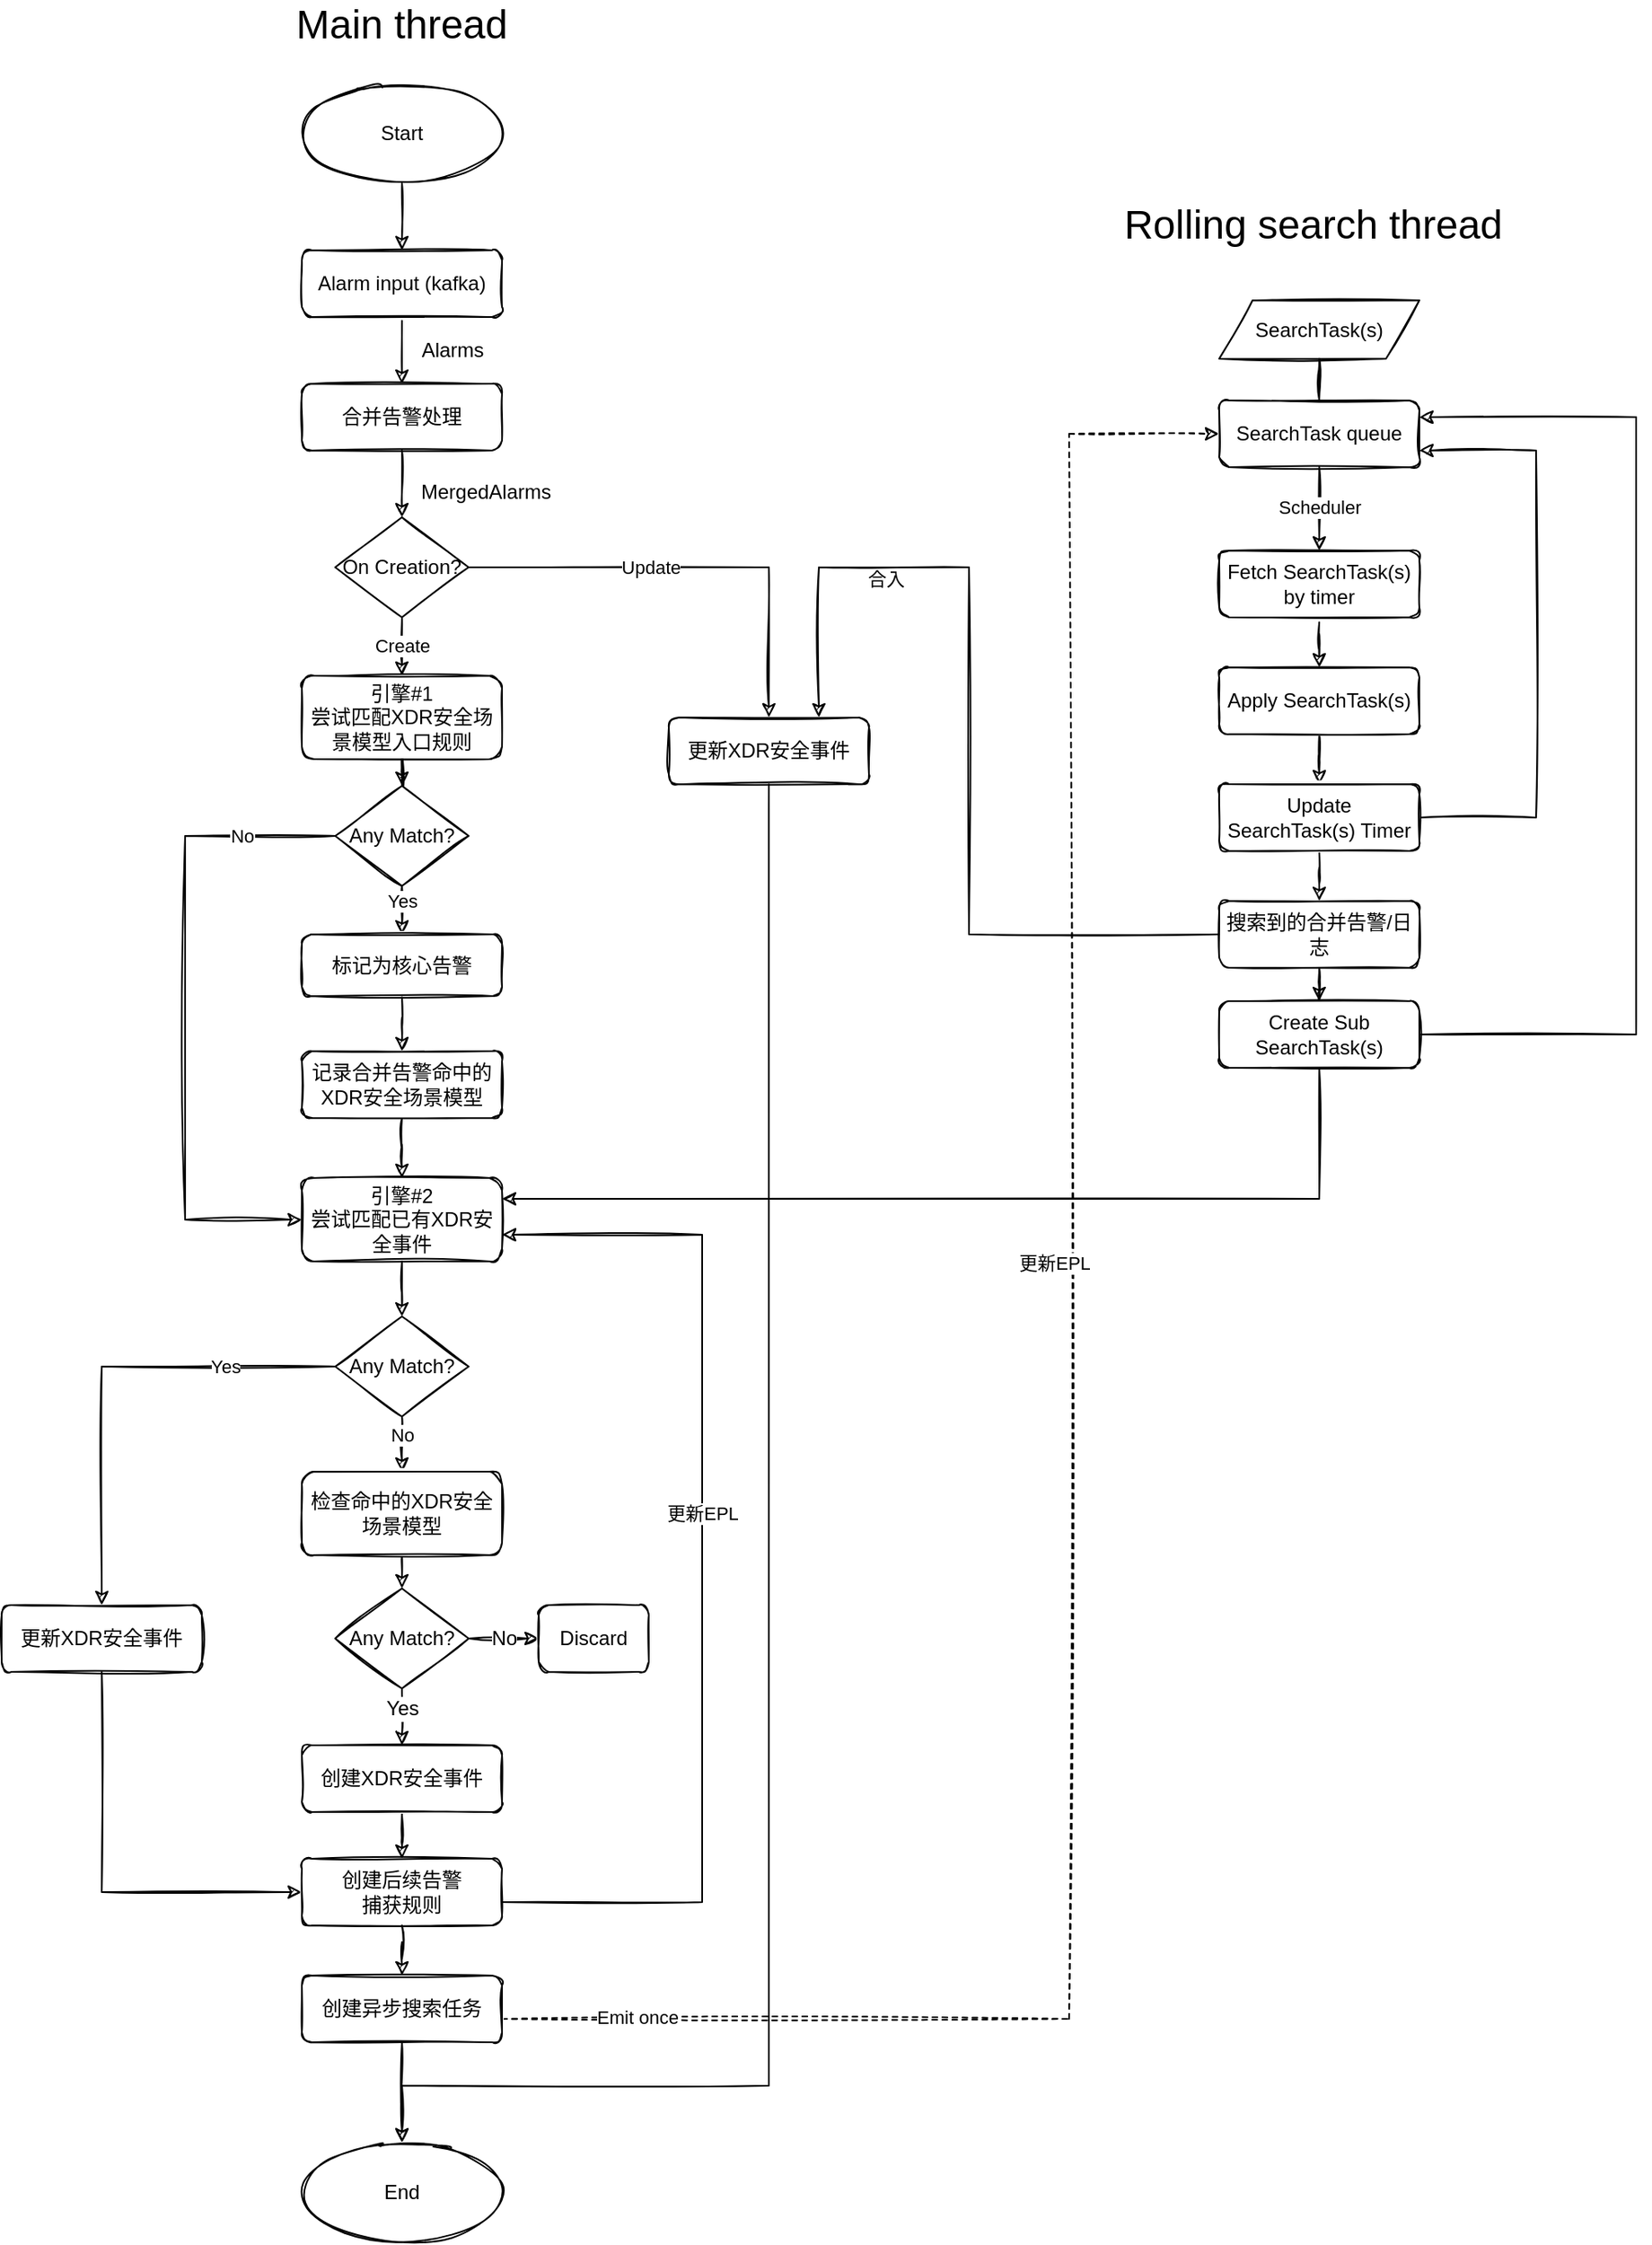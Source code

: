 <mxfile version="20.1.1" type="github">
  <diagram id="C5RBs43oDa-KdzZeNtuy" name="Page-1">
    <mxGraphModel dx="855" dy="1714" grid="1" gridSize="10" guides="1" tooltips="1" connect="1" arrows="1" fold="1" page="1" pageScale="1" pageWidth="827" pageHeight="1169" math="0" shadow="0">
      <root>
        <mxCell id="WIyWlLk6GJQsqaUBKTNV-0" />
        <mxCell id="WIyWlLk6GJQsqaUBKTNV-1" parent="WIyWlLk6GJQsqaUBKTNV-0" />
        <mxCell id="nPrQg0g38Dgxvw3ITCfk-0" value="" style="edgeStyle=orthogonalEdgeStyle;rounded=0;orthogonalLoop=1;jettySize=auto;html=1;sketch=1;" parent="WIyWlLk6GJQsqaUBKTNV-1" source="nPrQg0g38Dgxvw3ITCfk-1" target="nPrQg0g38Dgxvw3ITCfk-3" edge="1">
          <mxGeometry relative="1" as="geometry" />
        </mxCell>
        <mxCell id="nPrQg0g38Dgxvw3ITCfk-1" value="Alarm input (kafka)" style="rounded=1;whiteSpace=wrap;html=1;fontSize=12;glass=0;strokeWidth=1;shadow=0;sketch=1;" parent="WIyWlLk6GJQsqaUBKTNV-1" vertex="1">
          <mxGeometry x="310" y="80" width="120" height="40" as="geometry" />
        </mxCell>
        <mxCell id="nPrQg0g38Dgxvw3ITCfk-2" value="" style="edgeStyle=orthogonalEdgeStyle;rounded=0;orthogonalLoop=1;jettySize=auto;html=1;sketch=1;" parent="WIyWlLk6GJQsqaUBKTNV-1" source="nPrQg0g38Dgxvw3ITCfk-3" target="nPrQg0g38Dgxvw3ITCfk-11" edge="1">
          <mxGeometry relative="1" as="geometry" />
        </mxCell>
        <mxCell id="nPrQg0g38Dgxvw3ITCfk-3" value="合并告警处理" style="rounded=1;whiteSpace=wrap;html=1;fontSize=12;glass=0;strokeWidth=1;shadow=0;sketch=1;" parent="WIyWlLk6GJQsqaUBKTNV-1" vertex="1">
          <mxGeometry x="310" y="160" width="120" height="40" as="geometry" />
        </mxCell>
        <mxCell id="nPrQg0g38Dgxvw3ITCfk-4" value="Alarms" style="text;html=1;align=center;verticalAlign=middle;resizable=0;points=[];autosize=1;strokeColor=none;fillColor=none;sketch=1;" parent="WIyWlLk6GJQsqaUBKTNV-1" vertex="1">
          <mxGeometry x="370" y="125" width="60" height="30" as="geometry" />
        </mxCell>
        <mxCell id="nPrQg0g38Dgxvw3ITCfk-7" value="" style="edgeStyle=orthogonalEdgeStyle;rounded=0;orthogonalLoop=1;jettySize=auto;html=1;sketch=1;" parent="WIyWlLk6GJQsqaUBKTNV-1" source="nPrQg0g38Dgxvw3ITCfk-11" target="RQOKvc79yT3smewqRkZd-8" edge="1">
          <mxGeometry relative="1" as="geometry">
            <mxPoint x="370" y="360" as="targetPoint" />
          </mxGeometry>
        </mxCell>
        <mxCell id="nPrQg0g38Dgxvw3ITCfk-8" value="Create" style="edgeLabel;html=1;align=center;verticalAlign=middle;resizable=0;points=[];sketch=1;" parent="nPrQg0g38Dgxvw3ITCfk-7" vertex="1" connectable="0">
          <mxGeometry x="-0.242" relative="1" as="geometry">
            <mxPoint as="offset" />
          </mxGeometry>
        </mxCell>
        <mxCell id="nPrQg0g38Dgxvw3ITCfk-9" style="edgeStyle=orthogonalEdgeStyle;rounded=0;orthogonalLoop=1;jettySize=auto;html=1;sketch=1;" parent="WIyWlLk6GJQsqaUBKTNV-1" source="nPrQg0g38Dgxvw3ITCfk-11" target="nPrQg0g38Dgxvw3ITCfk-14" edge="1">
          <mxGeometry relative="1" as="geometry" />
        </mxCell>
        <mxCell id="nPrQg0g38Dgxvw3ITCfk-10" value="Update" style="edgeLabel;html=1;align=center;verticalAlign=middle;resizable=0;points=[];sketch=1;" parent="nPrQg0g38Dgxvw3ITCfk-9" vertex="1" connectable="0">
          <mxGeometry x="0.116" y="-2" relative="1" as="geometry">
            <mxPoint x="-42" y="-2" as="offset" />
          </mxGeometry>
        </mxCell>
        <mxCell id="nPrQg0g38Dgxvw3ITCfk-11" value="On Creation?" style="rhombus;whiteSpace=wrap;html=1;sketch=1;" parent="WIyWlLk6GJQsqaUBKTNV-1" vertex="1">
          <mxGeometry x="330" y="240" width="80" height="60" as="geometry" />
        </mxCell>
        <mxCell id="nPrQg0g38Dgxvw3ITCfk-12" value="MergedAlarms" style="text;html=1;align=center;verticalAlign=middle;resizable=0;points=[];autosize=1;strokeColor=none;fillColor=none;sketch=1;" parent="WIyWlLk6GJQsqaUBKTNV-1" vertex="1">
          <mxGeometry x="370" y="210" width="100" height="30" as="geometry" />
        </mxCell>
        <mxCell id="nPrQg0g38Dgxvw3ITCfk-13" style="edgeStyle=orthogonalEdgeStyle;rounded=0;orthogonalLoop=1;jettySize=auto;html=1;sketch=1;" parent="WIyWlLk6GJQsqaUBKTNV-1" source="nPrQg0g38Dgxvw3ITCfk-14" target="nPrQg0g38Dgxvw3ITCfk-33" edge="1">
          <mxGeometry relative="1" as="geometry">
            <Array as="points">
              <mxPoint x="590" y="1180" />
              <mxPoint x="370" y="1180" />
            </Array>
          </mxGeometry>
        </mxCell>
        <mxCell id="nPrQg0g38Dgxvw3ITCfk-14" value="更新XDR安全事件" style="rounded=1;whiteSpace=wrap;html=1;fontSize=12;glass=0;strokeWidth=1;shadow=0;sketch=1;" parent="WIyWlLk6GJQsqaUBKTNV-1" vertex="1">
          <mxGeometry x="530" y="360" width="120" height="40" as="geometry" />
        </mxCell>
        <mxCell id="nPrQg0g38Dgxvw3ITCfk-15" value="" style="edgeStyle=orthogonalEdgeStyle;rounded=0;orthogonalLoop=1;jettySize=auto;html=1;sketch=1;" parent="WIyWlLk6GJQsqaUBKTNV-1" source="nPrQg0g38Dgxvw3ITCfk-16" target="nPrQg0g38Dgxvw3ITCfk-21" edge="1">
          <mxGeometry relative="1" as="geometry" />
        </mxCell>
        <mxCell id="nPrQg0g38Dgxvw3ITCfk-16" value="引擎#2&lt;br&gt;尝试匹配已有XDR安全事件" style="rounded=1;whiteSpace=wrap;html=1;fontSize=12;glass=0;strokeWidth=1;shadow=0;sketch=1;" parent="WIyWlLk6GJQsqaUBKTNV-1" vertex="1">
          <mxGeometry x="310" y="636" width="120" height="50" as="geometry" />
        </mxCell>
        <mxCell id="nPrQg0g38Dgxvw3ITCfk-17" value="" style="edgeStyle=orthogonalEdgeStyle;rounded=0;orthogonalLoop=1;jettySize=auto;html=1;sketch=1;" parent="WIyWlLk6GJQsqaUBKTNV-1" source="nPrQg0g38Dgxvw3ITCfk-21" target="nPrQg0g38Dgxvw3ITCfk-63" edge="1">
          <mxGeometry relative="1" as="geometry">
            <Array as="points" />
          </mxGeometry>
        </mxCell>
        <mxCell id="nPrQg0g38Dgxvw3ITCfk-18" value="No" style="edgeLabel;html=1;align=center;verticalAlign=middle;resizable=0;points=[];sketch=1;" parent="nPrQg0g38Dgxvw3ITCfk-17" vertex="1" connectable="0">
          <mxGeometry x="-0.379" relative="1" as="geometry">
            <mxPoint y="-4" as="offset" />
          </mxGeometry>
        </mxCell>
        <mxCell id="nPrQg0g38Dgxvw3ITCfk-19" style="edgeStyle=orthogonalEdgeStyle;rounded=0;orthogonalLoop=1;jettySize=auto;html=1;sketch=1;entryX=0.5;entryY=0;entryDx=0;entryDy=0;" parent="WIyWlLk6GJQsqaUBKTNV-1" source="nPrQg0g38Dgxvw3ITCfk-21" target="nPrQg0g38Dgxvw3ITCfk-26" edge="1">
          <mxGeometry relative="1" as="geometry">
            <mxPoint x="190" y="812" as="targetPoint" />
          </mxGeometry>
        </mxCell>
        <mxCell id="nPrQg0g38Dgxvw3ITCfk-20" value="Yes" style="edgeLabel;html=1;align=center;verticalAlign=middle;resizable=0;points=[];sketch=1;" parent="nPrQg0g38Dgxvw3ITCfk-19" vertex="1" connectable="0">
          <mxGeometry x="-0.551" y="-2" relative="1" as="geometry">
            <mxPoint x="-3" y="2" as="offset" />
          </mxGeometry>
        </mxCell>
        <mxCell id="nPrQg0g38Dgxvw3ITCfk-21" value="Any Match?" style="rhombus;whiteSpace=wrap;html=1;sketch=1;" parent="WIyWlLk6GJQsqaUBKTNV-1" vertex="1">
          <mxGeometry x="330" y="719" width="80" height="60" as="geometry" />
        </mxCell>
        <mxCell id="nPrQg0g38Dgxvw3ITCfk-22" value="" style="edgeStyle=orthogonalEdgeStyle;rounded=0;orthogonalLoop=1;jettySize=auto;html=1;sketch=1;" parent="WIyWlLk6GJQsqaUBKTNV-1" source="nPrQg0g38Dgxvw3ITCfk-24" target="nPrQg0g38Dgxvw3ITCfk-37" edge="1">
          <mxGeometry relative="1" as="geometry" />
        </mxCell>
        <mxCell id="nPrQg0g38Dgxvw3ITCfk-24" value="创建XDR安全事件" style="rounded=1;whiteSpace=wrap;html=1;fontSize=12;glass=0;strokeWidth=1;shadow=0;sketch=1;" parent="WIyWlLk6GJQsqaUBKTNV-1" vertex="1">
          <mxGeometry x="310" y="976" width="120" height="40" as="geometry" />
        </mxCell>
        <mxCell id="nPrQg0g38Dgxvw3ITCfk-25" style="edgeStyle=orthogonalEdgeStyle;rounded=0;orthogonalLoop=1;jettySize=auto;html=1;sketch=1;" parent="WIyWlLk6GJQsqaUBKTNV-1" source="nPrQg0g38Dgxvw3ITCfk-26" target="nPrQg0g38Dgxvw3ITCfk-37" edge="1">
          <mxGeometry relative="1" as="geometry">
            <Array as="points">
              <mxPoint x="190" y="1064" />
            </Array>
          </mxGeometry>
        </mxCell>
        <mxCell id="nPrQg0g38Dgxvw3ITCfk-26" value="更新XDR安全事件" style="rounded=1;whiteSpace=wrap;html=1;fontSize=12;glass=0;strokeWidth=1;shadow=0;sketch=1;" parent="WIyWlLk6GJQsqaUBKTNV-1" vertex="1">
          <mxGeometry x="130" y="892" width="120" height="40" as="geometry" />
        </mxCell>
        <mxCell id="nPrQg0g38Dgxvw3ITCfk-27" value="" style="edgeStyle=orthogonalEdgeStyle;rounded=0;orthogonalLoop=1;jettySize=auto;html=1;sketch=1;" parent="WIyWlLk6GJQsqaUBKTNV-1" source="nPrQg0g38Dgxvw3ITCfk-30" target="nPrQg0g38Dgxvw3ITCfk-33" edge="1">
          <mxGeometry relative="1" as="geometry" />
        </mxCell>
        <mxCell id="nPrQg0g38Dgxvw3ITCfk-28" style="edgeStyle=orthogonalEdgeStyle;rounded=0;orthogonalLoop=1;jettySize=auto;html=1;dashed=1;entryX=0;entryY=0.5;entryDx=0;entryDy=0;sketch=1;" parent="WIyWlLk6GJQsqaUBKTNV-1" source="nPrQg0g38Dgxvw3ITCfk-30" target="nPrQg0g38Dgxvw3ITCfk-41" edge="1">
          <mxGeometry relative="1" as="geometry">
            <mxPoint x="820" y="269" as="targetPoint" />
            <Array as="points">
              <mxPoint x="770" y="1140" />
              <mxPoint x="770" y="190" />
            </Array>
          </mxGeometry>
        </mxCell>
        <mxCell id="nPrQg0g38Dgxvw3ITCfk-29" value="Emit once" style="edgeLabel;html=1;align=center;verticalAlign=middle;resizable=0;points=[];" parent="nPrQg0g38Dgxvw3ITCfk-28" vertex="1" connectable="0">
          <mxGeometry x="-0.883" y="1" relative="1" as="geometry">
            <mxPoint as="offset" />
          </mxGeometry>
        </mxCell>
        <mxCell id="nPrQg0g38Dgxvw3ITCfk-30" value="创建异步搜索任务" style="rounded=1;whiteSpace=wrap;html=1;fontSize=12;glass=0;strokeWidth=1;shadow=0;sketch=1;" parent="WIyWlLk6GJQsqaUBKTNV-1" vertex="1">
          <mxGeometry x="310" y="1114" width="120" height="40" as="geometry" />
        </mxCell>
        <mxCell id="nPrQg0g38Dgxvw3ITCfk-31" value="" style="edgeStyle=orthogonalEdgeStyle;rounded=0;orthogonalLoop=1;jettySize=auto;html=1;sketch=1;" parent="WIyWlLk6GJQsqaUBKTNV-1" source="nPrQg0g38Dgxvw3ITCfk-32" target="nPrQg0g38Dgxvw3ITCfk-1" edge="1">
          <mxGeometry relative="1" as="geometry" />
        </mxCell>
        <mxCell id="nPrQg0g38Dgxvw3ITCfk-32" value="Start" style="ellipse;whiteSpace=wrap;html=1;sketch=1;" parent="WIyWlLk6GJQsqaUBKTNV-1" vertex="1">
          <mxGeometry x="310" y="-20" width="120" height="60" as="geometry" />
        </mxCell>
        <mxCell id="nPrQg0g38Dgxvw3ITCfk-33" value="End" style="ellipse;whiteSpace=wrap;html=1;sketch=1;" parent="WIyWlLk6GJQsqaUBKTNV-1" vertex="1">
          <mxGeometry x="310" y="1214" width="120" height="60" as="geometry" />
        </mxCell>
        <mxCell id="nPrQg0g38Dgxvw3ITCfk-34" value="" style="edgeStyle=orthogonalEdgeStyle;rounded=0;orthogonalLoop=1;jettySize=auto;html=1;sketch=1;" parent="WIyWlLk6GJQsqaUBKTNV-1" source="nPrQg0g38Dgxvw3ITCfk-37" target="nPrQg0g38Dgxvw3ITCfk-30" edge="1">
          <mxGeometry relative="1" as="geometry" />
        </mxCell>
        <mxCell id="nPrQg0g38Dgxvw3ITCfk-35" style="edgeStyle=orthogonalEdgeStyle;rounded=0;orthogonalLoop=1;jettySize=auto;html=1;sketch=1;" parent="WIyWlLk6GJQsqaUBKTNV-1" source="nPrQg0g38Dgxvw3ITCfk-37" target="nPrQg0g38Dgxvw3ITCfk-16" edge="1">
          <mxGeometry relative="1" as="geometry">
            <Array as="points">
              <mxPoint x="550" y="1070" />
              <mxPoint x="550" y="670" />
            </Array>
          </mxGeometry>
        </mxCell>
        <mxCell id="nPrQg0g38Dgxvw3ITCfk-36" value="更新EPL" style="edgeLabel;html=1;align=center;verticalAlign=middle;resizable=0;points=[];sketch=1;" parent="nPrQg0g38Dgxvw3ITCfk-35" vertex="1" connectable="0">
          <mxGeometry x="0.288" y="3" relative="1" as="geometry">
            <mxPoint x="3" y="59" as="offset" />
          </mxGeometry>
        </mxCell>
        <mxCell id="nPrQg0g38Dgxvw3ITCfk-37" value="创建后续告警&lt;br&gt;捕获规则" style="rounded=1;whiteSpace=wrap;html=1;fontSize=12;glass=0;strokeWidth=1;shadow=0;sketch=1;" parent="WIyWlLk6GJQsqaUBKTNV-1" vertex="1">
          <mxGeometry x="310" y="1044" width="120" height="40" as="geometry" />
        </mxCell>
        <mxCell id="nPrQg0g38Dgxvw3ITCfk-38" value="" style="edgeStyle=orthogonalEdgeStyle;rounded=0;orthogonalLoop=1;jettySize=auto;html=1;sketch=1;" parent="WIyWlLk6GJQsqaUBKTNV-1" source="nPrQg0g38Dgxvw3ITCfk-41" target="nPrQg0g38Dgxvw3ITCfk-50" edge="1">
          <mxGeometry relative="1" as="geometry">
            <mxPoint x="920" y="260" as="targetPoint" />
          </mxGeometry>
        </mxCell>
        <mxCell id="nPrQg0g38Dgxvw3ITCfk-39" value="Scheduler" style="edgeLabel;html=1;align=center;verticalAlign=middle;resizable=0;points=[];" parent="nPrQg0g38Dgxvw3ITCfk-38" vertex="1" connectable="0">
          <mxGeometry x="-0.765" y="1" relative="1" as="geometry">
            <mxPoint x="-1" y="18" as="offset" />
          </mxGeometry>
        </mxCell>
        <mxCell id="nPrQg0g38Dgxvw3ITCfk-40" value="" style="edgeStyle=orthogonalEdgeStyle;rounded=0;sketch=1;orthogonalLoop=1;jettySize=auto;html=1;endArrow=none;endFill=0;" parent="WIyWlLk6GJQsqaUBKTNV-1" source="nPrQg0g38Dgxvw3ITCfk-41" target="nPrQg0g38Dgxvw3ITCfk-49" edge="1">
          <mxGeometry relative="1" as="geometry" />
        </mxCell>
        <mxCell id="nPrQg0g38Dgxvw3ITCfk-41" value="SearchTask queue" style="rounded=1;whiteSpace=wrap;html=1;fontSize=12;glass=0;strokeWidth=1;shadow=0;sketch=1;" parent="WIyWlLk6GJQsqaUBKTNV-1" vertex="1">
          <mxGeometry x="860" y="170" width="120" height="40" as="geometry" />
        </mxCell>
        <mxCell id="nPrQg0g38Dgxvw3ITCfk-42" value="" style="edgeStyle=orthogonalEdgeStyle;rounded=0;orthogonalLoop=1;jettySize=auto;html=1;sketch=1;" parent="WIyWlLk6GJQsqaUBKTNV-1" source="nPrQg0g38Dgxvw3ITCfk-50" target="nPrQg0g38Dgxvw3ITCfk-44" edge="1">
          <mxGeometry relative="1" as="geometry">
            <mxPoint x="920" y="335" as="sourcePoint" />
          </mxGeometry>
        </mxCell>
        <mxCell id="nPrQg0g38Dgxvw3ITCfk-43" value="" style="edgeStyle=orthogonalEdgeStyle;rounded=0;orthogonalLoop=1;jettySize=auto;html=1;sketch=1;" parent="WIyWlLk6GJQsqaUBKTNV-1" source="nPrQg0g38Dgxvw3ITCfk-44" target="nPrQg0g38Dgxvw3ITCfk-47" edge="1">
          <mxGeometry relative="1" as="geometry" />
        </mxCell>
        <mxCell id="nPrQg0g38Dgxvw3ITCfk-44" value="Apply SearchTask(s)" style="rounded=1;whiteSpace=wrap;html=1;fontSize=12;glass=0;strokeWidth=1;shadow=0;sketch=1;" parent="WIyWlLk6GJQsqaUBKTNV-1" vertex="1">
          <mxGeometry x="860" y="330" width="120" height="40" as="geometry" />
        </mxCell>
        <mxCell id="nPrQg0g38Dgxvw3ITCfk-45" style="edgeStyle=orthogonalEdgeStyle;rounded=0;orthogonalLoop=1;jettySize=auto;html=1;entryX=1;entryY=0.75;entryDx=0;entryDy=0;exitX=1;exitY=0.5;exitDx=0;exitDy=0;sketch=1;" parent="WIyWlLk6GJQsqaUBKTNV-1" source="nPrQg0g38Dgxvw3ITCfk-47" target="nPrQg0g38Dgxvw3ITCfk-41" edge="1">
          <mxGeometry relative="1" as="geometry">
            <Array as="points">
              <mxPoint x="1050" y="420" />
              <mxPoint x="1050" y="200" />
            </Array>
          </mxGeometry>
        </mxCell>
        <mxCell id="nPrQg0g38Dgxvw3ITCfk-46" value="" style="edgeStyle=orthogonalEdgeStyle;rounded=0;orthogonalLoop=1;jettySize=auto;html=1;sketch=1;" parent="WIyWlLk6GJQsqaUBKTNV-1" source="nPrQg0g38Dgxvw3ITCfk-47" target="nPrQg0g38Dgxvw3ITCfk-53" edge="1">
          <mxGeometry relative="1" as="geometry" />
        </mxCell>
        <mxCell id="nPrQg0g38Dgxvw3ITCfk-47" value="Update &lt;br&gt;SearchTask(s) Timer" style="rounded=1;whiteSpace=wrap;html=1;fontSize=12;glass=0;strokeWidth=1;shadow=0;sketch=1;" parent="WIyWlLk6GJQsqaUBKTNV-1" vertex="1">
          <mxGeometry x="860" y="400" width="120" height="40" as="geometry" />
        </mxCell>
        <mxCell id="nPrQg0g38Dgxvw3ITCfk-48" value="" style="edgeStyle=none;rounded=0;sketch=1;orthogonalLoop=1;jettySize=auto;html=1;fontSize=12;endArrow=none;endFill=0;" parent="WIyWlLk6GJQsqaUBKTNV-1" source="nPrQg0g38Dgxvw3ITCfk-49" target="nPrQg0g38Dgxvw3ITCfk-41" edge="1">
          <mxGeometry relative="1" as="geometry" />
        </mxCell>
        <mxCell id="nPrQg0g38Dgxvw3ITCfk-49" value="SearchTask(s)" style="shape=parallelogram;perimeter=parallelogramPerimeter;whiteSpace=wrap;html=1;fixedSize=1;sketch=1;" parent="WIyWlLk6GJQsqaUBKTNV-1" vertex="1">
          <mxGeometry x="860" y="110" width="120" height="35" as="geometry" />
        </mxCell>
        <mxCell id="nPrQg0g38Dgxvw3ITCfk-50" value="Fetch SearchTask(s) by timer" style="rounded=1;whiteSpace=wrap;html=1;fontSize=12;glass=0;strokeWidth=1;shadow=0;sketch=1;" parent="WIyWlLk6GJQsqaUBKTNV-1" vertex="1">
          <mxGeometry x="860" y="260" width="120" height="40" as="geometry" />
        </mxCell>
        <mxCell id="nPrQg0g38Dgxvw3ITCfk-51" style="edgeStyle=orthogonalEdgeStyle;rounded=0;orthogonalLoop=1;jettySize=auto;html=1;entryX=0.75;entryY=0;entryDx=0;entryDy=0;sketch=1;exitX=0;exitY=0.5;exitDx=0;exitDy=0;" parent="WIyWlLk6GJQsqaUBKTNV-1" source="nPrQg0g38Dgxvw3ITCfk-53" target="nPrQg0g38Dgxvw3ITCfk-14" edge="1">
          <mxGeometry relative="1" as="geometry">
            <mxPoint x="870" y="440" as="sourcePoint" />
            <Array as="points">
              <mxPoint x="710" y="490" />
              <mxPoint x="710" y="270" />
              <mxPoint x="620" y="270" />
            </Array>
          </mxGeometry>
        </mxCell>
        <mxCell id="nPrQg0g38Dgxvw3ITCfk-84" value="合入" style="edgeLabel;html=1;align=center;verticalAlign=middle;resizable=0;points=[];" parent="nPrQg0g38Dgxvw3ITCfk-51" vertex="1" connectable="0">
          <mxGeometry x="0.707" y="-1" relative="1" as="geometry">
            <mxPoint x="41" y="-3" as="offset" />
          </mxGeometry>
        </mxCell>
        <mxCell id="nPrQg0g38Dgxvw3ITCfk-76" style="edgeStyle=orthogonalEdgeStyle;rounded=0;orthogonalLoop=1;jettySize=auto;html=1;exitX=0.5;exitY=1;exitDx=0;exitDy=0;entryX=1;entryY=0.25;entryDx=0;entryDy=0;sketch=1;" parent="WIyWlLk6GJQsqaUBKTNV-1" source="nPrQg0g38Dgxvw3ITCfk-77" target="nPrQg0g38Dgxvw3ITCfk-16" edge="1">
          <mxGeometry relative="1" as="geometry">
            <Array as="points">
              <mxPoint x="920" y="649" />
            </Array>
          </mxGeometry>
        </mxCell>
        <mxCell id="nPrQg0g38Dgxvw3ITCfk-83" value="更新EPL" style="edgeLabel;html=1;align=center;verticalAlign=middle;resizable=0;points=[];" parent="nPrQg0g38Dgxvw3ITCfk-76" vertex="1" connectable="0">
          <mxGeometry x="-0.358" y="-5" relative="1" as="geometry">
            <mxPoint x="-55" y="43" as="offset" />
          </mxGeometry>
        </mxCell>
        <mxCell id="nPrQg0g38Dgxvw3ITCfk-78" value="" style="edgeStyle=orthogonalEdgeStyle;rounded=0;sketch=1;orthogonalLoop=1;jettySize=auto;html=1;" parent="WIyWlLk6GJQsqaUBKTNV-1" source="nPrQg0g38Dgxvw3ITCfk-53" target="nPrQg0g38Dgxvw3ITCfk-77" edge="1">
          <mxGeometry relative="1" as="geometry" />
        </mxCell>
        <mxCell id="nPrQg0g38Dgxvw3ITCfk-53" value="搜索到的合并告警/日志" style="rounded=1;whiteSpace=wrap;html=1;fontSize=12;glass=0;strokeWidth=1;shadow=0;sketch=1;" parent="WIyWlLk6GJQsqaUBKTNV-1" vertex="1">
          <mxGeometry x="860" y="470" width="120" height="40" as="geometry" />
        </mxCell>
        <mxCell id="nPrQg0g38Dgxvw3ITCfk-61" value="" style="edgeStyle=none;rounded=0;sketch=1;orthogonalLoop=1;jettySize=auto;html=1;fontSize=12;endArrow=classic;endFill=1;" parent="WIyWlLk6GJQsqaUBKTNV-1" source="nPrQg0g38Dgxvw3ITCfk-63" target="nPrQg0g38Dgxvw3ITCfk-68" edge="1">
          <mxGeometry relative="1" as="geometry" />
        </mxCell>
        <mxCell id="nPrQg0g38Dgxvw3ITCfk-63" value="检查命中的XDR安全场景模型" style="rounded=1;whiteSpace=wrap;html=1;fontSize=12;glass=0;strokeWidth=1;shadow=0;sketch=1;" parent="WIyWlLk6GJQsqaUBKTNV-1" vertex="1">
          <mxGeometry x="310" y="812" width="120" height="50" as="geometry" />
        </mxCell>
        <mxCell id="nPrQg0g38Dgxvw3ITCfk-64" value="" style="edgeStyle=none;rounded=0;sketch=1;orthogonalLoop=1;jettySize=auto;html=1;fontSize=12;endArrow=classic;endFill=1;" parent="WIyWlLk6GJQsqaUBKTNV-1" source="nPrQg0g38Dgxvw3ITCfk-68" target="nPrQg0g38Dgxvw3ITCfk-24" edge="1">
          <mxGeometry relative="1" as="geometry" />
        </mxCell>
        <mxCell id="nPrQg0g38Dgxvw3ITCfk-65" value="Yes" style="edgeLabel;html=1;align=center;verticalAlign=middle;resizable=0;points=[];fontSize=12;" parent="nPrQg0g38Dgxvw3ITCfk-64" vertex="1" connectable="0">
          <mxGeometry x="-0.522" y="-2" relative="1" as="geometry">
            <mxPoint x="2" y="4" as="offset" />
          </mxGeometry>
        </mxCell>
        <mxCell id="nPrQg0g38Dgxvw3ITCfk-66" value="" style="edgeStyle=none;rounded=0;sketch=1;orthogonalLoop=1;jettySize=auto;html=1;fontSize=12;endArrow=classic;endFill=1;" parent="WIyWlLk6GJQsqaUBKTNV-1" source="nPrQg0g38Dgxvw3ITCfk-68" target="nPrQg0g38Dgxvw3ITCfk-69" edge="1">
          <mxGeometry relative="1" as="geometry" />
        </mxCell>
        <mxCell id="nPrQg0g38Dgxvw3ITCfk-67" value="No" style="edgeLabel;html=1;align=center;verticalAlign=middle;resizable=0;points=[];fontSize=12;" parent="nPrQg0g38Dgxvw3ITCfk-66" vertex="1" connectable="0">
          <mxGeometry x="-0.435" y="1" relative="1" as="geometry">
            <mxPoint x="9" y="1" as="offset" />
          </mxGeometry>
        </mxCell>
        <mxCell id="nPrQg0g38Dgxvw3ITCfk-68" value="Any Match?" style="rhombus;whiteSpace=wrap;html=1;sketch=1;" parent="WIyWlLk6GJQsqaUBKTNV-1" vertex="1">
          <mxGeometry x="330" y="882" width="80" height="60" as="geometry" />
        </mxCell>
        <mxCell id="nPrQg0g38Dgxvw3ITCfk-69" value="Discard" style="rounded=1;whiteSpace=wrap;html=1;fontSize=12;glass=0;strokeWidth=1;shadow=0;sketch=1;" parent="WIyWlLk6GJQsqaUBKTNV-1" vertex="1">
          <mxGeometry x="452" y="892" width="66" height="40" as="geometry" />
        </mxCell>
        <mxCell id="nPrQg0g38Dgxvw3ITCfk-72" value="Main thread" style="text;html=1;strokeColor=none;fillColor=none;align=center;verticalAlign=middle;whiteSpace=wrap;rounded=0;sketch=1;fontSize=24;" parent="WIyWlLk6GJQsqaUBKTNV-1" vertex="1">
          <mxGeometry x="295" y="-70" width="150" height="30" as="geometry" />
        </mxCell>
        <mxCell id="nPrQg0g38Dgxvw3ITCfk-73" value="Rolling search thread" style="text;html=1;strokeColor=none;fillColor=none;align=center;verticalAlign=middle;whiteSpace=wrap;rounded=0;sketch=1;fontSize=24;" parent="WIyWlLk6GJQsqaUBKTNV-1" vertex="1">
          <mxGeometry x="800" y="50" width="233" height="30" as="geometry" />
        </mxCell>
        <mxCell id="nPrQg0g38Dgxvw3ITCfk-80" style="edgeStyle=orthogonalEdgeStyle;rounded=0;sketch=1;orthogonalLoop=1;jettySize=auto;html=1;entryX=1;entryY=0.25;entryDx=0;entryDy=0;exitX=1;exitY=0.5;exitDx=0;exitDy=0;" parent="WIyWlLk6GJQsqaUBKTNV-1" source="nPrQg0g38Dgxvw3ITCfk-77" target="nPrQg0g38Dgxvw3ITCfk-41" edge="1">
          <mxGeometry relative="1" as="geometry">
            <mxPoint x="1090" y="200" as="targetPoint" />
            <Array as="points">
              <mxPoint x="1110" y="550" />
              <mxPoint x="1110" y="180" />
            </Array>
          </mxGeometry>
        </mxCell>
        <mxCell id="nPrQg0g38Dgxvw3ITCfk-77" value="Create Sub SearchTask(s)" style="rounded=1;whiteSpace=wrap;html=1;fontSize=12;glass=0;strokeWidth=1;shadow=0;sketch=1;" parent="WIyWlLk6GJQsqaUBKTNV-1" vertex="1">
          <mxGeometry x="860" y="530" width="120" height="40" as="geometry" />
        </mxCell>
        <mxCell id="RQOKvc79yT3smewqRkZd-11" value="" style="edgeStyle=orthogonalEdgeStyle;rounded=0;sketch=1;orthogonalLoop=1;jettySize=auto;html=1;" parent="WIyWlLk6GJQsqaUBKTNV-1" source="RQOKvc79yT3smewqRkZd-8" target="RQOKvc79yT3smewqRkZd-10" edge="1">
          <mxGeometry relative="1" as="geometry" />
        </mxCell>
        <mxCell id="RQOKvc79yT3smewqRkZd-8" value="引擎#1&lt;br&gt;尝试匹配XDR安全场景模型入口规则" style="rounded=1;whiteSpace=wrap;html=1;fontSize=12;glass=0;strokeWidth=1;shadow=0;sketch=1;" parent="WIyWlLk6GJQsqaUBKTNV-1" vertex="1">
          <mxGeometry x="310" y="335" width="120" height="50" as="geometry" />
        </mxCell>
        <mxCell id="RQOKvc79yT3smewqRkZd-13" value="" style="edgeStyle=orthogonalEdgeStyle;rounded=0;sketch=1;orthogonalLoop=1;jettySize=auto;html=1;" parent="WIyWlLk6GJQsqaUBKTNV-1" source="RQOKvc79yT3smewqRkZd-10" target="RQOKvc79yT3smewqRkZd-12" edge="1">
          <mxGeometry relative="1" as="geometry" />
        </mxCell>
        <mxCell id="RQOKvc79yT3smewqRkZd-14" value="Yes" style="edgeLabel;html=1;align=center;verticalAlign=middle;resizable=0;points=[];" parent="RQOKvc79yT3smewqRkZd-13" vertex="1" connectable="0">
          <mxGeometry x="-0.368" y="1" relative="1" as="geometry">
            <mxPoint x="-1" y="-7" as="offset" />
          </mxGeometry>
        </mxCell>
        <mxCell id="RQOKvc79yT3smewqRkZd-18" style="edgeStyle=orthogonalEdgeStyle;rounded=0;sketch=1;orthogonalLoop=1;jettySize=auto;html=1;entryX=0;entryY=0.5;entryDx=0;entryDy=0;" parent="WIyWlLk6GJQsqaUBKTNV-1" source="RQOKvc79yT3smewqRkZd-10" target="nPrQg0g38Dgxvw3ITCfk-16" edge="1">
          <mxGeometry relative="1" as="geometry">
            <Array as="points">
              <mxPoint x="240" y="431" />
              <mxPoint x="240" y="661" />
            </Array>
          </mxGeometry>
        </mxCell>
        <mxCell id="RQOKvc79yT3smewqRkZd-19" value="No" style="edgeLabel;html=1;align=center;verticalAlign=middle;resizable=0;points=[];" parent="RQOKvc79yT3smewqRkZd-18" vertex="1" connectable="0">
          <mxGeometry x="-0.71" relative="1" as="geometry">
            <mxPoint as="offset" />
          </mxGeometry>
        </mxCell>
        <mxCell id="RQOKvc79yT3smewqRkZd-10" value="Any Match?" style="rhombus;whiteSpace=wrap;html=1;sketch=1;" parent="WIyWlLk6GJQsqaUBKTNV-1" vertex="1">
          <mxGeometry x="330" y="401" width="80" height="60" as="geometry" />
        </mxCell>
        <mxCell id="RQOKvc79yT3smewqRkZd-16" value="" style="edgeStyle=orthogonalEdgeStyle;rounded=0;sketch=1;orthogonalLoop=1;jettySize=auto;html=1;" parent="WIyWlLk6GJQsqaUBKTNV-1" source="RQOKvc79yT3smewqRkZd-12" target="RQOKvc79yT3smewqRkZd-15" edge="1">
          <mxGeometry relative="1" as="geometry" />
        </mxCell>
        <mxCell id="RQOKvc79yT3smewqRkZd-12" value="标记为核心告警" style="rounded=1;whiteSpace=wrap;html=1;fontSize=12;glass=0;strokeWidth=1;shadow=0;sketch=1;" parent="WIyWlLk6GJQsqaUBKTNV-1" vertex="1">
          <mxGeometry x="310" y="490" width="120" height="37" as="geometry" />
        </mxCell>
        <mxCell id="RQOKvc79yT3smewqRkZd-17" value="" style="edgeStyle=orthogonalEdgeStyle;rounded=0;sketch=1;orthogonalLoop=1;jettySize=auto;html=1;" parent="WIyWlLk6GJQsqaUBKTNV-1" source="RQOKvc79yT3smewqRkZd-15" target="nPrQg0g38Dgxvw3ITCfk-16" edge="1">
          <mxGeometry relative="1" as="geometry">
            <mxPoint x="370" y="640" as="targetPoint" />
          </mxGeometry>
        </mxCell>
        <mxCell id="RQOKvc79yT3smewqRkZd-15" value="记录合并告警命中的XDR安全场景模型" style="rounded=1;whiteSpace=wrap;html=1;fontSize=12;glass=0;strokeWidth=1;shadow=0;sketch=1;" parent="WIyWlLk6GJQsqaUBKTNV-1" vertex="1">
          <mxGeometry x="310" y="560" width="120" height="40" as="geometry" />
        </mxCell>
      </root>
    </mxGraphModel>
  </diagram>
</mxfile>
